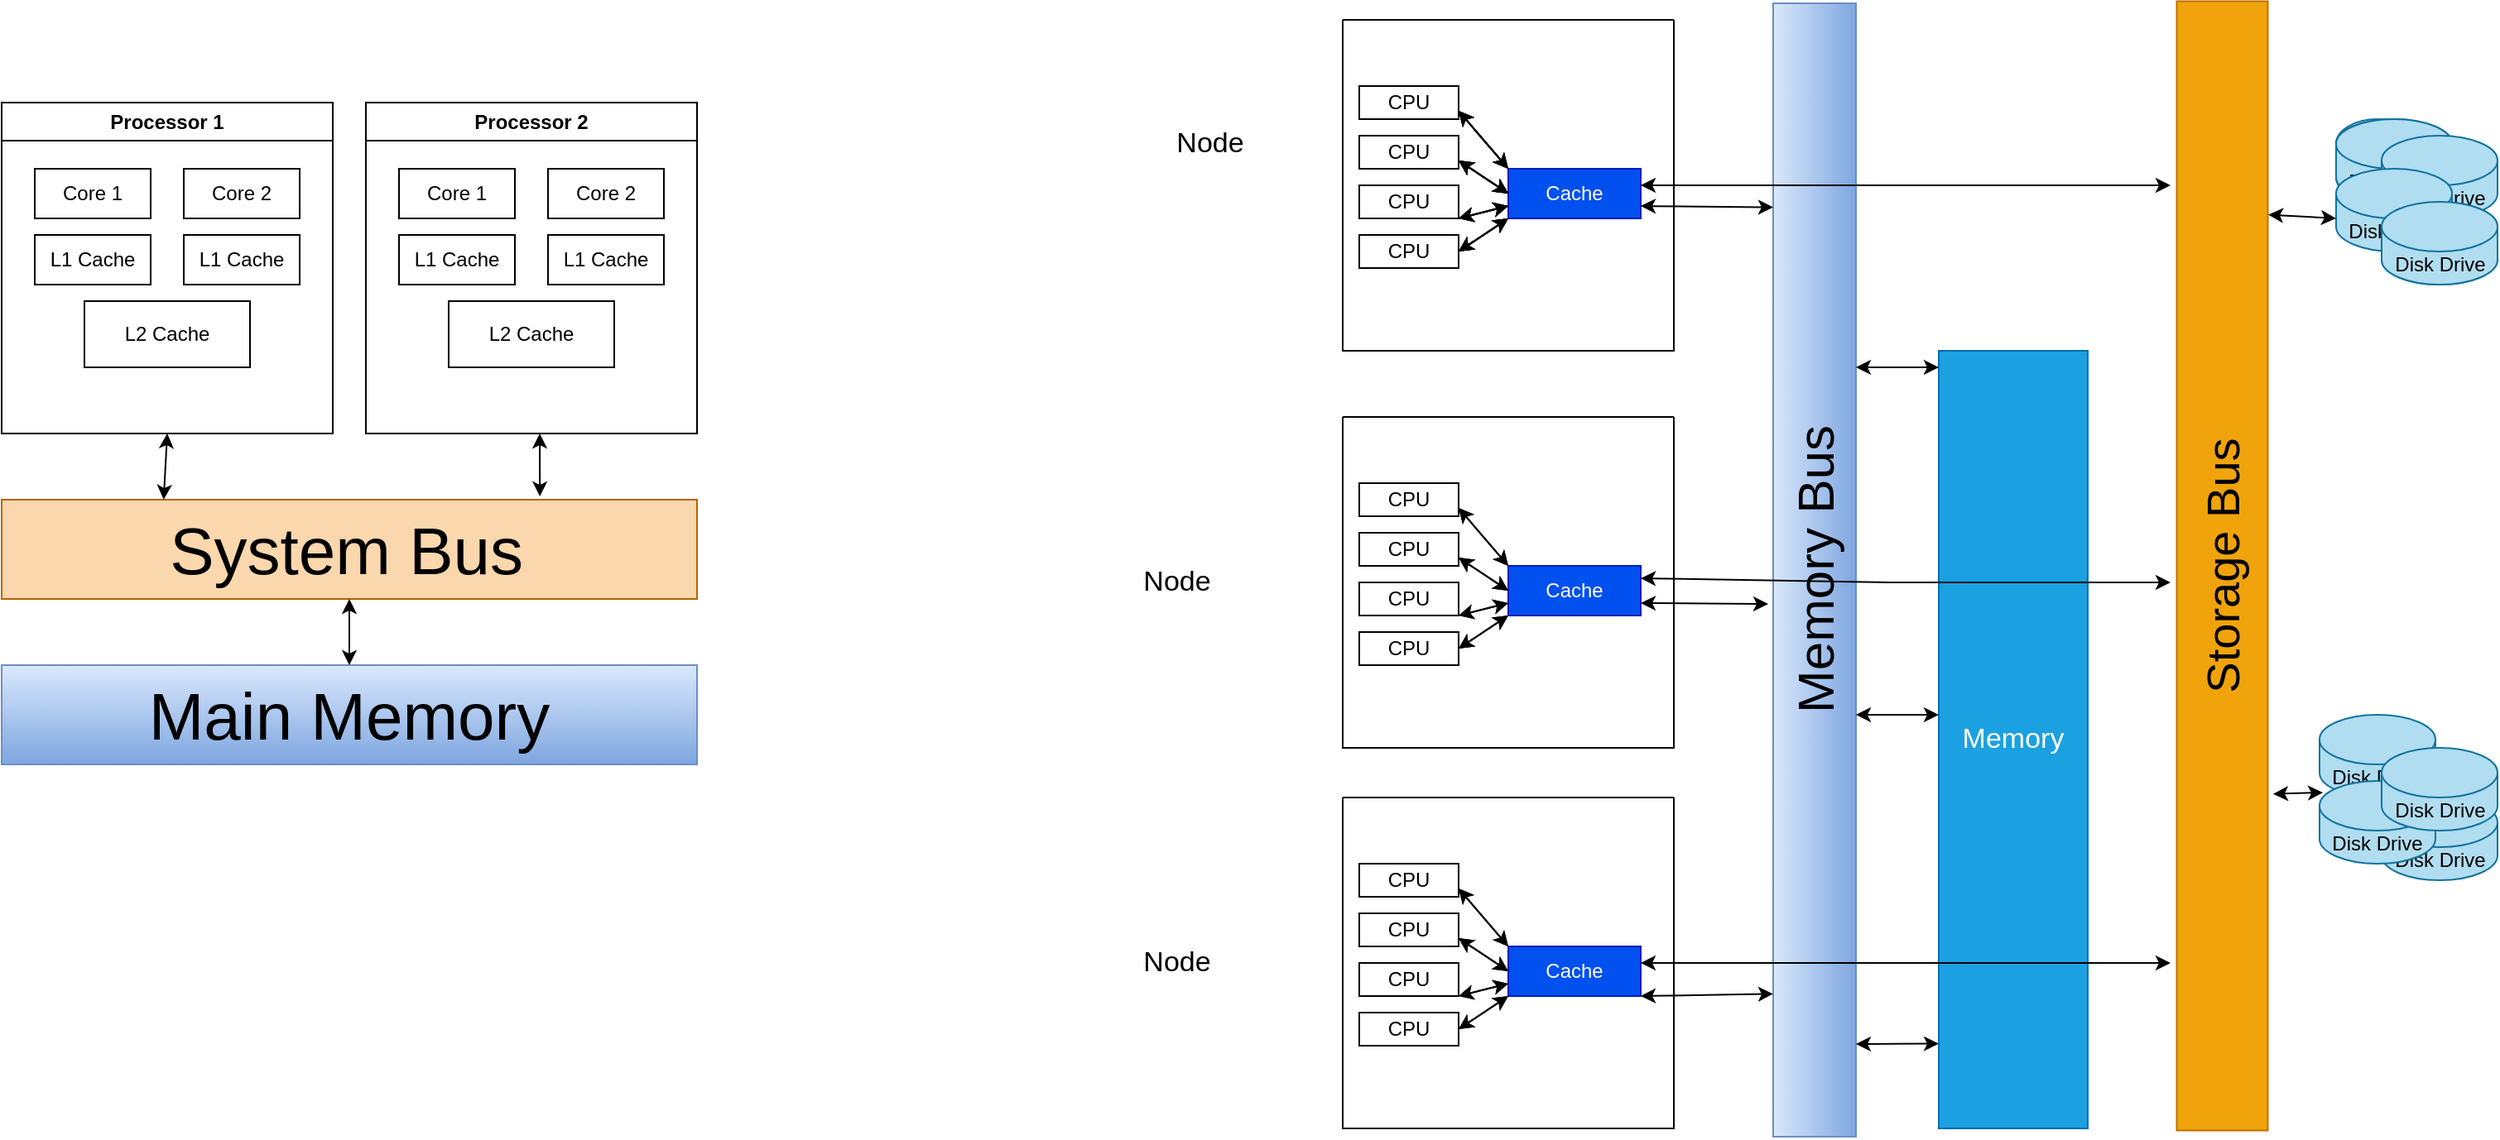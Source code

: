 <mxfile version="26.2.13">
  <diagram name="Page-1" id="OU3pMxXHmryjlKxWPQbT">
    <mxGraphModel dx="1724" dy="511" grid="1" gridSize="10" guides="1" tooltips="1" connect="1" arrows="1" fold="1" page="1" pageScale="1" pageWidth="850" pageHeight="1100" math="0" shadow="0">
      <root>
        <mxCell id="0" />
        <mxCell id="1" parent="0" />
        <mxCell id="AjegO7wUzvivlY7XIuKG-17" value="&lt;font style=&quot;font-size: 31px;&quot;&gt;Memory Bus&lt;/font&gt;" style="rounded=0;whiteSpace=wrap;html=1;rotation=-90;fillColor=#dae8fc;strokeColor=#6c8ebf;gradientColor=#7ea6e0;" vertex="1" parent="1">
          <mxGeometry x="52.5" y="367.5" width="685" height="50" as="geometry" />
        </mxCell>
        <mxCell id="AjegO7wUzvivlY7XIuKG-24" value="&lt;font style=&quot;font-size: 17px;&quot;&gt;Node&lt;/font&gt;" style="rounded=0;whiteSpace=wrap;html=1;strokeColor=#FFFFFF;" vertex="1" parent="1">
          <mxGeometry x="-20" y="105" width="100" height="60" as="geometry" />
        </mxCell>
        <mxCell id="AjegO7wUzvivlY7XIuKG-35" value="&lt;font style=&quot;font-size: 17px;&quot;&gt;Node&lt;/font&gt;" style="rounded=0;whiteSpace=wrap;html=1;strokeColor=#FFFFFF;" vertex="1" parent="1">
          <mxGeometry x="-20" y="105" width="100" height="60" as="geometry" />
        </mxCell>
        <mxCell id="AjegO7wUzvivlY7XIuKG-47" value="" style="swimlane;startSize=0;" vertex="1" parent="1">
          <mxGeometry x="110" y="60" width="200" height="200" as="geometry" />
        </mxCell>
        <mxCell id="AjegO7wUzvivlY7XIuKG-12" value="CPU" style="rounded=0;whiteSpace=wrap;html=1;" vertex="1" parent="AjegO7wUzvivlY7XIuKG-47">
          <mxGeometry x="10" y="40" width="60" height="20" as="geometry" />
        </mxCell>
        <mxCell id="AjegO7wUzvivlY7XIuKG-13" value="CPU" style="rounded=0;whiteSpace=wrap;html=1;" vertex="1" parent="AjegO7wUzvivlY7XIuKG-47">
          <mxGeometry x="10" y="70" width="60" height="20" as="geometry" />
        </mxCell>
        <mxCell id="AjegO7wUzvivlY7XIuKG-14" value="CPU" style="rounded=0;whiteSpace=wrap;html=1;" vertex="1" parent="AjegO7wUzvivlY7XIuKG-47">
          <mxGeometry x="10" y="100" width="60" height="20" as="geometry" />
        </mxCell>
        <mxCell id="AjegO7wUzvivlY7XIuKG-15" value="CPU" style="rounded=0;whiteSpace=wrap;html=1;" vertex="1" parent="AjegO7wUzvivlY7XIuKG-47">
          <mxGeometry x="10" y="130" width="60" height="20" as="geometry" />
        </mxCell>
        <mxCell id="AjegO7wUzvivlY7XIuKG-16" value="Cache" style="rounded=0;whiteSpace=wrap;html=1;fillColor=#0050ef;fontColor=#ffffff;strokeColor=#001DBC;" vertex="1" parent="AjegO7wUzvivlY7XIuKG-47">
          <mxGeometry x="100" y="90" width="80" height="30" as="geometry" />
        </mxCell>
        <mxCell id="AjegO7wUzvivlY7XIuKG-19" value="" style="endArrow=classic;startArrow=classic;html=1;rounded=0;exitX=0;exitY=0;exitDx=0;exitDy=0;entryX=1;entryY=0.75;entryDx=0;entryDy=0;" edge="1" parent="AjegO7wUzvivlY7XIuKG-47" source="AjegO7wUzvivlY7XIuKG-16" target="AjegO7wUzvivlY7XIuKG-12">
          <mxGeometry width="50" height="50" relative="1" as="geometry">
            <mxPoint x="440" y="140" as="sourcePoint" />
            <mxPoint x="530" y="100" as="targetPoint" />
            <Array as="points" />
          </mxGeometry>
        </mxCell>
        <mxCell id="AjegO7wUzvivlY7XIuKG-20" value="" style="endArrow=classic;startArrow=classic;html=1;rounded=0;entryX=1;entryY=0.5;entryDx=0;entryDy=0;exitX=0;exitY=1;exitDx=0;exitDy=0;" edge="1" parent="AjegO7wUzvivlY7XIuKG-47" source="AjegO7wUzvivlY7XIuKG-16" target="AjegO7wUzvivlY7XIuKG-15">
          <mxGeometry width="50" height="50" relative="1" as="geometry">
            <mxPoint x="100" y="80" as="sourcePoint" />
            <mxPoint x="70" y="55" as="targetPoint" />
            <Array as="points" />
          </mxGeometry>
        </mxCell>
        <mxCell id="AjegO7wUzvivlY7XIuKG-21" value="" style="endArrow=classic;startArrow=classic;html=1;rounded=0;exitX=0;exitY=0.5;exitDx=0;exitDy=0;entryX=1;entryY=0.75;entryDx=0;entryDy=0;" edge="1" parent="AjegO7wUzvivlY7XIuKG-47" source="AjegO7wUzvivlY7XIuKG-16" target="AjegO7wUzvivlY7XIuKG-13">
          <mxGeometry width="50" height="50" relative="1" as="geometry">
            <mxPoint x="110" y="90" as="sourcePoint" />
            <mxPoint x="80" y="65" as="targetPoint" />
            <Array as="points" />
          </mxGeometry>
        </mxCell>
        <mxCell id="AjegO7wUzvivlY7XIuKG-22" value="" style="endArrow=classic;startArrow=classic;html=1;rounded=0;exitX=0;exitY=0.75;exitDx=0;exitDy=0;entryX=1;entryY=1;entryDx=0;entryDy=0;" edge="1" parent="AjegO7wUzvivlY7XIuKG-47" source="AjegO7wUzvivlY7XIuKG-16" target="AjegO7wUzvivlY7XIuKG-14">
          <mxGeometry width="50" height="50" relative="1" as="geometry">
            <mxPoint x="120" y="100" as="sourcePoint" />
            <mxPoint x="90" y="75" as="targetPoint" />
            <Array as="points" />
          </mxGeometry>
        </mxCell>
        <mxCell id="AjegO7wUzvivlY7XIuKG-26" value="CPU" style="rounded=0;whiteSpace=wrap;html=1;" vertex="1" parent="AjegO7wUzvivlY7XIuKG-47">
          <mxGeometry x="10" y="40" width="60" height="20" as="geometry" />
        </mxCell>
        <mxCell id="AjegO7wUzvivlY7XIuKG-27" value="CPU" style="rounded=0;whiteSpace=wrap;html=1;" vertex="1" parent="AjegO7wUzvivlY7XIuKG-47">
          <mxGeometry x="10" y="70" width="60" height="20" as="geometry" />
        </mxCell>
        <mxCell id="AjegO7wUzvivlY7XIuKG-28" value="CPU" style="rounded=0;whiteSpace=wrap;html=1;" vertex="1" parent="AjegO7wUzvivlY7XIuKG-47">
          <mxGeometry x="10" y="100" width="60" height="20" as="geometry" />
        </mxCell>
        <mxCell id="AjegO7wUzvivlY7XIuKG-29" value="CPU" style="rounded=0;whiteSpace=wrap;html=1;" vertex="1" parent="AjegO7wUzvivlY7XIuKG-47">
          <mxGeometry x="10" y="130" width="60" height="20" as="geometry" />
        </mxCell>
        <mxCell id="AjegO7wUzvivlY7XIuKG-30" value="Cache" style="rounded=0;whiteSpace=wrap;html=1;fillColor=#0050ef;fontColor=#ffffff;strokeColor=#001DBC;" vertex="1" parent="AjegO7wUzvivlY7XIuKG-47">
          <mxGeometry x="100" y="90" width="80" height="30" as="geometry" />
        </mxCell>
        <mxCell id="AjegO7wUzvivlY7XIuKG-31" value="" style="endArrow=classic;startArrow=classic;html=1;rounded=0;exitX=0;exitY=0;exitDx=0;exitDy=0;entryX=1;entryY=0.75;entryDx=0;entryDy=0;" edge="1" parent="AjegO7wUzvivlY7XIuKG-47" source="AjegO7wUzvivlY7XIuKG-30" target="AjegO7wUzvivlY7XIuKG-26">
          <mxGeometry width="50" height="50" relative="1" as="geometry">
            <mxPoint x="440" y="140" as="sourcePoint" />
            <mxPoint x="530" y="100" as="targetPoint" />
            <Array as="points" />
          </mxGeometry>
        </mxCell>
        <mxCell id="AjegO7wUzvivlY7XIuKG-32" value="" style="endArrow=classic;startArrow=classic;html=1;rounded=0;entryX=1;entryY=0.5;entryDx=0;entryDy=0;exitX=0;exitY=1;exitDx=0;exitDy=0;" edge="1" parent="AjegO7wUzvivlY7XIuKG-47" source="AjegO7wUzvivlY7XIuKG-30" target="AjegO7wUzvivlY7XIuKG-29">
          <mxGeometry width="50" height="50" relative="1" as="geometry">
            <mxPoint x="100" y="80" as="sourcePoint" />
            <mxPoint x="70" y="55" as="targetPoint" />
            <Array as="points" />
          </mxGeometry>
        </mxCell>
        <mxCell id="AjegO7wUzvivlY7XIuKG-33" value="" style="endArrow=classic;startArrow=classic;html=1;rounded=0;exitX=0;exitY=0.5;exitDx=0;exitDy=0;entryX=1;entryY=0.75;entryDx=0;entryDy=0;" edge="1" parent="AjegO7wUzvivlY7XIuKG-47" source="AjegO7wUzvivlY7XIuKG-30" target="AjegO7wUzvivlY7XIuKG-27">
          <mxGeometry width="50" height="50" relative="1" as="geometry">
            <mxPoint x="110" y="90" as="sourcePoint" />
            <mxPoint x="80" y="65" as="targetPoint" />
            <Array as="points" />
          </mxGeometry>
        </mxCell>
        <mxCell id="AjegO7wUzvivlY7XIuKG-34" value="" style="endArrow=classic;startArrow=classic;html=1;rounded=0;exitX=0;exitY=0.75;exitDx=0;exitDy=0;entryX=1;entryY=1;entryDx=0;entryDy=0;" edge="1" parent="AjegO7wUzvivlY7XIuKG-47" source="AjegO7wUzvivlY7XIuKG-30" target="AjegO7wUzvivlY7XIuKG-28">
          <mxGeometry width="50" height="50" relative="1" as="geometry">
            <mxPoint x="120" y="100" as="sourcePoint" />
            <mxPoint x="90" y="75" as="targetPoint" />
            <Array as="points" />
          </mxGeometry>
        </mxCell>
        <mxCell id="AjegO7wUzvivlY7XIuKG-49" value="" style="swimlane;startSize=0;" vertex="1" parent="1">
          <mxGeometry x="110" y="60" width="200" height="200" as="geometry" />
        </mxCell>
        <mxCell id="AjegO7wUzvivlY7XIuKG-50" value="CPU" style="rounded=0;whiteSpace=wrap;html=1;" vertex="1" parent="AjegO7wUzvivlY7XIuKG-49">
          <mxGeometry x="10" y="40" width="60" height="20" as="geometry" />
        </mxCell>
        <mxCell id="AjegO7wUzvivlY7XIuKG-51" value="CPU" style="rounded=0;whiteSpace=wrap;html=1;" vertex="1" parent="AjegO7wUzvivlY7XIuKG-49">
          <mxGeometry x="10" y="70" width="60" height="20" as="geometry" />
        </mxCell>
        <mxCell id="AjegO7wUzvivlY7XIuKG-52" value="CPU" style="rounded=0;whiteSpace=wrap;html=1;" vertex="1" parent="AjegO7wUzvivlY7XIuKG-49">
          <mxGeometry x="10" y="100" width="60" height="20" as="geometry" />
        </mxCell>
        <mxCell id="AjegO7wUzvivlY7XIuKG-53" value="CPU" style="rounded=0;whiteSpace=wrap;html=1;" vertex="1" parent="AjegO7wUzvivlY7XIuKG-49">
          <mxGeometry x="10" y="130" width="60" height="20" as="geometry" />
        </mxCell>
        <mxCell id="AjegO7wUzvivlY7XIuKG-54" value="Cache" style="rounded=0;whiteSpace=wrap;html=1;fillColor=#0050ef;fontColor=#ffffff;strokeColor=#001DBC;" vertex="1" parent="AjegO7wUzvivlY7XIuKG-49">
          <mxGeometry x="100" y="90" width="80" height="30" as="geometry" />
        </mxCell>
        <mxCell id="AjegO7wUzvivlY7XIuKG-55" value="" style="endArrow=classic;startArrow=classic;html=1;rounded=0;exitX=0;exitY=0;exitDx=0;exitDy=0;entryX=1;entryY=0.75;entryDx=0;entryDy=0;" edge="1" parent="AjegO7wUzvivlY7XIuKG-49" source="AjegO7wUzvivlY7XIuKG-54" target="AjegO7wUzvivlY7XIuKG-50">
          <mxGeometry width="50" height="50" relative="1" as="geometry">
            <mxPoint x="440" y="140" as="sourcePoint" />
            <mxPoint x="530" y="100" as="targetPoint" />
            <Array as="points" />
          </mxGeometry>
        </mxCell>
        <mxCell id="AjegO7wUzvivlY7XIuKG-56" value="" style="endArrow=classic;startArrow=classic;html=1;rounded=0;entryX=1;entryY=0.5;entryDx=0;entryDy=0;exitX=0;exitY=1;exitDx=0;exitDy=0;" edge="1" parent="AjegO7wUzvivlY7XIuKG-49" source="AjegO7wUzvivlY7XIuKG-54" target="AjegO7wUzvivlY7XIuKG-53">
          <mxGeometry width="50" height="50" relative="1" as="geometry">
            <mxPoint x="100" y="80" as="sourcePoint" />
            <mxPoint x="70" y="55" as="targetPoint" />
            <Array as="points" />
          </mxGeometry>
        </mxCell>
        <mxCell id="AjegO7wUzvivlY7XIuKG-57" value="" style="endArrow=classic;startArrow=classic;html=1;rounded=0;exitX=0;exitY=0.5;exitDx=0;exitDy=0;entryX=1;entryY=0.75;entryDx=0;entryDy=0;" edge="1" parent="AjegO7wUzvivlY7XIuKG-49" source="AjegO7wUzvivlY7XIuKG-54" target="AjegO7wUzvivlY7XIuKG-51">
          <mxGeometry width="50" height="50" relative="1" as="geometry">
            <mxPoint x="110" y="90" as="sourcePoint" />
            <mxPoint x="80" y="65" as="targetPoint" />
            <Array as="points" />
          </mxGeometry>
        </mxCell>
        <mxCell id="AjegO7wUzvivlY7XIuKG-58" value="" style="endArrow=classic;startArrow=classic;html=1;rounded=0;exitX=0;exitY=0.75;exitDx=0;exitDy=0;entryX=1;entryY=1;entryDx=0;entryDy=0;" edge="1" parent="AjegO7wUzvivlY7XIuKG-49" source="AjegO7wUzvivlY7XIuKG-54" target="AjegO7wUzvivlY7XIuKG-52">
          <mxGeometry width="50" height="50" relative="1" as="geometry">
            <mxPoint x="120" y="100" as="sourcePoint" />
            <mxPoint x="90" y="75" as="targetPoint" />
            <Array as="points" />
          </mxGeometry>
        </mxCell>
        <mxCell id="AjegO7wUzvivlY7XIuKG-59" value="CPU" style="rounded=0;whiteSpace=wrap;html=1;" vertex="1" parent="AjegO7wUzvivlY7XIuKG-49">
          <mxGeometry x="10" y="40" width="60" height="20" as="geometry" />
        </mxCell>
        <mxCell id="AjegO7wUzvivlY7XIuKG-60" value="CPU" style="rounded=0;whiteSpace=wrap;html=1;" vertex="1" parent="AjegO7wUzvivlY7XIuKG-49">
          <mxGeometry x="10" y="70" width="60" height="20" as="geometry" />
        </mxCell>
        <mxCell id="AjegO7wUzvivlY7XIuKG-61" value="CPU" style="rounded=0;whiteSpace=wrap;html=1;" vertex="1" parent="AjegO7wUzvivlY7XIuKG-49">
          <mxGeometry x="10" y="100" width="60" height="20" as="geometry" />
        </mxCell>
        <mxCell id="AjegO7wUzvivlY7XIuKG-62" value="CPU" style="rounded=0;whiteSpace=wrap;html=1;" vertex="1" parent="AjegO7wUzvivlY7XIuKG-49">
          <mxGeometry x="10" y="130" width="60" height="20" as="geometry" />
        </mxCell>
        <mxCell id="AjegO7wUzvivlY7XIuKG-63" value="Cache" style="rounded=0;whiteSpace=wrap;html=1;fillColor=#0050ef;fontColor=#ffffff;strokeColor=#001DBC;" vertex="1" parent="AjegO7wUzvivlY7XIuKG-49">
          <mxGeometry x="100" y="90" width="80" height="30" as="geometry" />
        </mxCell>
        <mxCell id="AjegO7wUzvivlY7XIuKG-64" value="" style="endArrow=classic;startArrow=classic;html=1;rounded=0;exitX=0;exitY=0;exitDx=0;exitDy=0;entryX=1;entryY=0.75;entryDx=0;entryDy=0;" edge="1" parent="AjegO7wUzvivlY7XIuKG-49" source="AjegO7wUzvivlY7XIuKG-63" target="AjegO7wUzvivlY7XIuKG-59">
          <mxGeometry width="50" height="50" relative="1" as="geometry">
            <mxPoint x="440" y="140" as="sourcePoint" />
            <mxPoint x="530" y="100" as="targetPoint" />
            <Array as="points" />
          </mxGeometry>
        </mxCell>
        <mxCell id="AjegO7wUzvivlY7XIuKG-65" value="" style="endArrow=classic;startArrow=classic;html=1;rounded=0;entryX=1;entryY=0.5;entryDx=0;entryDy=0;exitX=0;exitY=1;exitDx=0;exitDy=0;" edge="1" parent="AjegO7wUzvivlY7XIuKG-49" source="AjegO7wUzvivlY7XIuKG-63" target="AjegO7wUzvivlY7XIuKG-62">
          <mxGeometry width="50" height="50" relative="1" as="geometry">
            <mxPoint x="100" y="80" as="sourcePoint" />
            <mxPoint x="70" y="55" as="targetPoint" />
            <Array as="points" />
          </mxGeometry>
        </mxCell>
        <mxCell id="AjegO7wUzvivlY7XIuKG-66" value="" style="endArrow=classic;startArrow=classic;html=1;rounded=0;exitX=0;exitY=0.5;exitDx=0;exitDy=0;entryX=1;entryY=0.75;entryDx=0;entryDy=0;" edge="1" parent="AjegO7wUzvivlY7XIuKG-49" source="AjegO7wUzvivlY7XIuKG-63" target="AjegO7wUzvivlY7XIuKG-60">
          <mxGeometry width="50" height="50" relative="1" as="geometry">
            <mxPoint x="110" y="90" as="sourcePoint" />
            <mxPoint x="80" y="65" as="targetPoint" />
            <Array as="points" />
          </mxGeometry>
        </mxCell>
        <mxCell id="AjegO7wUzvivlY7XIuKG-67" value="" style="endArrow=classic;startArrow=classic;html=1;rounded=0;exitX=0;exitY=0.75;exitDx=0;exitDy=0;entryX=1;entryY=1;entryDx=0;entryDy=0;" edge="1" parent="AjegO7wUzvivlY7XIuKG-49" source="AjegO7wUzvivlY7XIuKG-63" target="AjegO7wUzvivlY7XIuKG-61">
          <mxGeometry width="50" height="50" relative="1" as="geometry">
            <mxPoint x="120" y="100" as="sourcePoint" />
            <mxPoint x="90" y="75" as="targetPoint" />
            <Array as="points" />
          </mxGeometry>
        </mxCell>
        <mxCell id="AjegO7wUzvivlY7XIuKG-68" value="" style="swimlane;startSize=0;" vertex="1" parent="1">
          <mxGeometry x="110" y="300" width="200" height="200" as="geometry" />
        </mxCell>
        <mxCell id="AjegO7wUzvivlY7XIuKG-69" value="CPU" style="rounded=0;whiteSpace=wrap;html=1;" vertex="1" parent="AjegO7wUzvivlY7XIuKG-68">
          <mxGeometry x="10" y="40" width="60" height="20" as="geometry" />
        </mxCell>
        <mxCell id="AjegO7wUzvivlY7XIuKG-70" value="CPU" style="rounded=0;whiteSpace=wrap;html=1;" vertex="1" parent="AjegO7wUzvivlY7XIuKG-68">
          <mxGeometry x="10" y="70" width="60" height="20" as="geometry" />
        </mxCell>
        <mxCell id="AjegO7wUzvivlY7XIuKG-71" value="CPU" style="rounded=0;whiteSpace=wrap;html=1;" vertex="1" parent="AjegO7wUzvivlY7XIuKG-68">
          <mxGeometry x="10" y="100" width="60" height="20" as="geometry" />
        </mxCell>
        <mxCell id="AjegO7wUzvivlY7XIuKG-72" value="CPU" style="rounded=0;whiteSpace=wrap;html=1;" vertex="1" parent="AjegO7wUzvivlY7XIuKG-68">
          <mxGeometry x="10" y="130" width="60" height="20" as="geometry" />
        </mxCell>
        <mxCell id="AjegO7wUzvivlY7XIuKG-73" value="Cache" style="rounded=0;whiteSpace=wrap;html=1;fillColor=#0050ef;fontColor=#ffffff;strokeColor=#001DBC;" vertex="1" parent="AjegO7wUzvivlY7XIuKG-68">
          <mxGeometry x="100" y="90" width="80" height="30" as="geometry" />
        </mxCell>
        <mxCell id="AjegO7wUzvivlY7XIuKG-74" value="" style="endArrow=classic;startArrow=classic;html=1;rounded=0;exitX=0;exitY=0;exitDx=0;exitDy=0;entryX=1;entryY=0.75;entryDx=0;entryDy=0;" edge="1" parent="AjegO7wUzvivlY7XIuKG-68" source="AjegO7wUzvivlY7XIuKG-73" target="AjegO7wUzvivlY7XIuKG-69">
          <mxGeometry width="50" height="50" relative="1" as="geometry">
            <mxPoint x="440" y="140" as="sourcePoint" />
            <mxPoint x="530" y="100" as="targetPoint" />
            <Array as="points" />
          </mxGeometry>
        </mxCell>
        <mxCell id="AjegO7wUzvivlY7XIuKG-75" value="" style="endArrow=classic;startArrow=classic;html=1;rounded=0;entryX=1;entryY=0.5;entryDx=0;entryDy=0;exitX=0;exitY=1;exitDx=0;exitDy=0;" edge="1" parent="AjegO7wUzvivlY7XIuKG-68" source="AjegO7wUzvivlY7XIuKG-73" target="AjegO7wUzvivlY7XIuKG-72">
          <mxGeometry width="50" height="50" relative="1" as="geometry">
            <mxPoint x="100" y="80" as="sourcePoint" />
            <mxPoint x="70" y="55" as="targetPoint" />
            <Array as="points" />
          </mxGeometry>
        </mxCell>
        <mxCell id="AjegO7wUzvivlY7XIuKG-76" value="" style="endArrow=classic;startArrow=classic;html=1;rounded=0;exitX=0;exitY=0.5;exitDx=0;exitDy=0;entryX=1;entryY=0.75;entryDx=0;entryDy=0;" edge="1" parent="AjegO7wUzvivlY7XIuKG-68" source="AjegO7wUzvivlY7XIuKG-73" target="AjegO7wUzvivlY7XIuKG-70">
          <mxGeometry width="50" height="50" relative="1" as="geometry">
            <mxPoint x="110" y="90" as="sourcePoint" />
            <mxPoint x="80" y="65" as="targetPoint" />
            <Array as="points" />
          </mxGeometry>
        </mxCell>
        <mxCell id="AjegO7wUzvivlY7XIuKG-77" value="" style="endArrow=classic;startArrow=classic;html=1;rounded=0;exitX=0;exitY=0.75;exitDx=0;exitDy=0;entryX=1;entryY=1;entryDx=0;entryDy=0;" edge="1" parent="AjegO7wUzvivlY7XIuKG-68" source="AjegO7wUzvivlY7XIuKG-73" target="AjegO7wUzvivlY7XIuKG-71">
          <mxGeometry width="50" height="50" relative="1" as="geometry">
            <mxPoint x="120" y="100" as="sourcePoint" />
            <mxPoint x="90" y="75" as="targetPoint" />
            <Array as="points" />
          </mxGeometry>
        </mxCell>
        <mxCell id="AjegO7wUzvivlY7XIuKG-78" value="CPU" style="rounded=0;whiteSpace=wrap;html=1;" vertex="1" parent="AjegO7wUzvivlY7XIuKG-68">
          <mxGeometry x="10" y="40" width="60" height="20" as="geometry" />
        </mxCell>
        <mxCell id="AjegO7wUzvivlY7XIuKG-79" value="CPU" style="rounded=0;whiteSpace=wrap;html=1;" vertex="1" parent="AjegO7wUzvivlY7XIuKG-68">
          <mxGeometry x="10" y="70" width="60" height="20" as="geometry" />
        </mxCell>
        <mxCell id="AjegO7wUzvivlY7XIuKG-80" value="CPU" style="rounded=0;whiteSpace=wrap;html=1;" vertex="1" parent="AjegO7wUzvivlY7XIuKG-68">
          <mxGeometry x="10" y="100" width="60" height="20" as="geometry" />
        </mxCell>
        <mxCell id="AjegO7wUzvivlY7XIuKG-81" value="CPU" style="rounded=0;whiteSpace=wrap;html=1;" vertex="1" parent="AjegO7wUzvivlY7XIuKG-68">
          <mxGeometry x="10" y="130" width="60" height="20" as="geometry" />
        </mxCell>
        <mxCell id="AjegO7wUzvivlY7XIuKG-82" value="Cache" style="rounded=0;whiteSpace=wrap;html=1;fillColor=#0050ef;fontColor=#ffffff;strokeColor=#001DBC;" vertex="1" parent="AjegO7wUzvivlY7XIuKG-68">
          <mxGeometry x="100" y="90" width="80" height="30" as="geometry" />
        </mxCell>
        <mxCell id="AjegO7wUzvivlY7XIuKG-83" value="" style="endArrow=classic;startArrow=classic;html=1;rounded=0;exitX=0;exitY=0;exitDx=0;exitDy=0;entryX=1;entryY=0.75;entryDx=0;entryDy=0;" edge="1" parent="AjegO7wUzvivlY7XIuKG-68" source="AjegO7wUzvivlY7XIuKG-82" target="AjegO7wUzvivlY7XIuKG-78">
          <mxGeometry width="50" height="50" relative="1" as="geometry">
            <mxPoint x="440" y="140" as="sourcePoint" />
            <mxPoint x="530" y="100" as="targetPoint" />
            <Array as="points" />
          </mxGeometry>
        </mxCell>
        <mxCell id="AjegO7wUzvivlY7XIuKG-84" value="" style="endArrow=classic;startArrow=classic;html=1;rounded=0;entryX=1;entryY=0.5;entryDx=0;entryDy=0;exitX=0;exitY=1;exitDx=0;exitDy=0;" edge="1" parent="AjegO7wUzvivlY7XIuKG-68" source="AjegO7wUzvivlY7XIuKG-82" target="AjegO7wUzvivlY7XIuKG-81">
          <mxGeometry width="50" height="50" relative="1" as="geometry">
            <mxPoint x="100" y="80" as="sourcePoint" />
            <mxPoint x="70" y="55" as="targetPoint" />
            <Array as="points" />
          </mxGeometry>
        </mxCell>
        <mxCell id="AjegO7wUzvivlY7XIuKG-85" value="" style="endArrow=classic;startArrow=classic;html=1;rounded=0;exitX=0;exitY=0.5;exitDx=0;exitDy=0;entryX=1;entryY=0.75;entryDx=0;entryDy=0;" edge="1" parent="AjegO7wUzvivlY7XIuKG-68" source="AjegO7wUzvivlY7XIuKG-82" target="AjegO7wUzvivlY7XIuKG-79">
          <mxGeometry width="50" height="50" relative="1" as="geometry">
            <mxPoint x="110" y="90" as="sourcePoint" />
            <mxPoint x="80" y="65" as="targetPoint" />
            <Array as="points" />
          </mxGeometry>
        </mxCell>
        <mxCell id="AjegO7wUzvivlY7XIuKG-86" value="" style="endArrow=classic;startArrow=classic;html=1;rounded=0;exitX=0;exitY=0.75;exitDx=0;exitDy=0;entryX=1;entryY=1;entryDx=0;entryDy=0;" edge="1" parent="AjegO7wUzvivlY7XIuKG-68" source="AjegO7wUzvivlY7XIuKG-82" target="AjegO7wUzvivlY7XIuKG-80">
          <mxGeometry width="50" height="50" relative="1" as="geometry">
            <mxPoint x="120" y="100" as="sourcePoint" />
            <mxPoint x="90" y="75" as="targetPoint" />
            <Array as="points" />
          </mxGeometry>
        </mxCell>
        <mxCell id="AjegO7wUzvivlY7XIuKG-87" value="" style="swimlane;startSize=0;" vertex="1" parent="1">
          <mxGeometry x="110" y="530" width="200" height="200" as="geometry" />
        </mxCell>
        <mxCell id="AjegO7wUzvivlY7XIuKG-88" value="CPU" style="rounded=0;whiteSpace=wrap;html=1;" vertex="1" parent="AjegO7wUzvivlY7XIuKG-87">
          <mxGeometry x="10" y="40" width="60" height="20" as="geometry" />
        </mxCell>
        <mxCell id="AjegO7wUzvivlY7XIuKG-89" value="CPU" style="rounded=0;whiteSpace=wrap;html=1;" vertex="1" parent="AjegO7wUzvivlY7XIuKG-87">
          <mxGeometry x="10" y="70" width="60" height="20" as="geometry" />
        </mxCell>
        <mxCell id="AjegO7wUzvivlY7XIuKG-90" value="CPU" style="rounded=0;whiteSpace=wrap;html=1;" vertex="1" parent="AjegO7wUzvivlY7XIuKG-87">
          <mxGeometry x="10" y="100" width="60" height="20" as="geometry" />
        </mxCell>
        <mxCell id="AjegO7wUzvivlY7XIuKG-91" value="CPU" style="rounded=0;whiteSpace=wrap;html=1;" vertex="1" parent="AjegO7wUzvivlY7XIuKG-87">
          <mxGeometry x="10" y="130" width="60" height="20" as="geometry" />
        </mxCell>
        <mxCell id="AjegO7wUzvivlY7XIuKG-92" value="Cache" style="rounded=0;whiteSpace=wrap;html=1;fillColor=#0050ef;fontColor=#ffffff;strokeColor=#001DBC;" vertex="1" parent="AjegO7wUzvivlY7XIuKG-87">
          <mxGeometry x="100" y="90" width="80" height="30" as="geometry" />
        </mxCell>
        <mxCell id="AjegO7wUzvivlY7XIuKG-93" value="" style="endArrow=classic;startArrow=classic;html=1;rounded=0;exitX=0;exitY=0;exitDx=0;exitDy=0;entryX=1;entryY=0.75;entryDx=0;entryDy=0;" edge="1" parent="AjegO7wUzvivlY7XIuKG-87" source="AjegO7wUzvivlY7XIuKG-92" target="AjegO7wUzvivlY7XIuKG-88">
          <mxGeometry width="50" height="50" relative="1" as="geometry">
            <mxPoint x="440" y="140" as="sourcePoint" />
            <mxPoint x="530" y="100" as="targetPoint" />
            <Array as="points" />
          </mxGeometry>
        </mxCell>
        <mxCell id="AjegO7wUzvivlY7XIuKG-94" value="" style="endArrow=classic;startArrow=classic;html=1;rounded=0;entryX=1;entryY=0.5;entryDx=0;entryDy=0;exitX=0;exitY=1;exitDx=0;exitDy=0;" edge="1" parent="AjegO7wUzvivlY7XIuKG-87" source="AjegO7wUzvivlY7XIuKG-92" target="AjegO7wUzvivlY7XIuKG-91">
          <mxGeometry width="50" height="50" relative="1" as="geometry">
            <mxPoint x="100" y="80" as="sourcePoint" />
            <mxPoint x="70" y="55" as="targetPoint" />
            <Array as="points" />
          </mxGeometry>
        </mxCell>
        <mxCell id="AjegO7wUzvivlY7XIuKG-95" value="" style="endArrow=classic;startArrow=classic;html=1;rounded=0;exitX=0;exitY=0.5;exitDx=0;exitDy=0;entryX=1;entryY=0.75;entryDx=0;entryDy=0;" edge="1" parent="AjegO7wUzvivlY7XIuKG-87" source="AjegO7wUzvivlY7XIuKG-92" target="AjegO7wUzvivlY7XIuKG-89">
          <mxGeometry width="50" height="50" relative="1" as="geometry">
            <mxPoint x="110" y="90" as="sourcePoint" />
            <mxPoint x="80" y="65" as="targetPoint" />
            <Array as="points" />
          </mxGeometry>
        </mxCell>
        <mxCell id="AjegO7wUzvivlY7XIuKG-96" value="" style="endArrow=classic;startArrow=classic;html=1;rounded=0;exitX=0;exitY=0.75;exitDx=0;exitDy=0;entryX=1;entryY=1;entryDx=0;entryDy=0;" edge="1" parent="AjegO7wUzvivlY7XIuKG-87" source="AjegO7wUzvivlY7XIuKG-92" target="AjegO7wUzvivlY7XIuKG-90">
          <mxGeometry width="50" height="50" relative="1" as="geometry">
            <mxPoint x="120" y="100" as="sourcePoint" />
            <mxPoint x="90" y="75" as="targetPoint" />
            <Array as="points" />
          </mxGeometry>
        </mxCell>
        <mxCell id="AjegO7wUzvivlY7XIuKG-97" value="CPU" style="rounded=0;whiteSpace=wrap;html=1;" vertex="1" parent="AjegO7wUzvivlY7XIuKG-87">
          <mxGeometry x="10" y="40" width="60" height="20" as="geometry" />
        </mxCell>
        <mxCell id="AjegO7wUzvivlY7XIuKG-98" value="CPU" style="rounded=0;whiteSpace=wrap;html=1;" vertex="1" parent="AjegO7wUzvivlY7XIuKG-87">
          <mxGeometry x="10" y="70" width="60" height="20" as="geometry" />
        </mxCell>
        <mxCell id="AjegO7wUzvivlY7XIuKG-99" value="CPU" style="rounded=0;whiteSpace=wrap;html=1;" vertex="1" parent="AjegO7wUzvivlY7XIuKG-87">
          <mxGeometry x="10" y="100" width="60" height="20" as="geometry" />
        </mxCell>
        <mxCell id="AjegO7wUzvivlY7XIuKG-100" value="CPU" style="rounded=0;whiteSpace=wrap;html=1;" vertex="1" parent="AjegO7wUzvivlY7XIuKG-87">
          <mxGeometry x="10" y="130" width="60" height="20" as="geometry" />
        </mxCell>
        <mxCell id="AjegO7wUzvivlY7XIuKG-101" value="Cache" style="rounded=0;whiteSpace=wrap;html=1;fillColor=#0050ef;fontColor=#ffffff;strokeColor=#001DBC;" vertex="1" parent="AjegO7wUzvivlY7XIuKG-87">
          <mxGeometry x="100" y="90" width="80" height="30" as="geometry" />
        </mxCell>
        <mxCell id="AjegO7wUzvivlY7XIuKG-102" value="" style="endArrow=classic;startArrow=classic;html=1;rounded=0;exitX=0;exitY=0;exitDx=0;exitDy=0;entryX=1;entryY=0.75;entryDx=0;entryDy=0;" edge="1" parent="AjegO7wUzvivlY7XIuKG-87" source="AjegO7wUzvivlY7XIuKG-101" target="AjegO7wUzvivlY7XIuKG-97">
          <mxGeometry width="50" height="50" relative="1" as="geometry">
            <mxPoint x="440" y="140" as="sourcePoint" />
            <mxPoint x="530" y="100" as="targetPoint" />
            <Array as="points" />
          </mxGeometry>
        </mxCell>
        <mxCell id="AjegO7wUzvivlY7XIuKG-103" value="" style="endArrow=classic;startArrow=classic;html=1;rounded=0;entryX=1;entryY=0.5;entryDx=0;entryDy=0;exitX=0;exitY=1;exitDx=0;exitDy=0;" edge="1" parent="AjegO7wUzvivlY7XIuKG-87" source="AjegO7wUzvivlY7XIuKG-101" target="AjegO7wUzvivlY7XIuKG-100">
          <mxGeometry width="50" height="50" relative="1" as="geometry">
            <mxPoint x="100" y="80" as="sourcePoint" />
            <mxPoint x="70" y="55" as="targetPoint" />
            <Array as="points" />
          </mxGeometry>
        </mxCell>
        <mxCell id="AjegO7wUzvivlY7XIuKG-104" value="" style="endArrow=classic;startArrow=classic;html=1;rounded=0;exitX=0;exitY=0.5;exitDx=0;exitDy=0;entryX=1;entryY=0.75;entryDx=0;entryDy=0;" edge="1" parent="AjegO7wUzvivlY7XIuKG-87" source="AjegO7wUzvivlY7XIuKG-101" target="AjegO7wUzvivlY7XIuKG-98">
          <mxGeometry width="50" height="50" relative="1" as="geometry">
            <mxPoint x="110" y="90" as="sourcePoint" />
            <mxPoint x="80" y="65" as="targetPoint" />
            <Array as="points" />
          </mxGeometry>
        </mxCell>
        <mxCell id="AjegO7wUzvivlY7XIuKG-105" value="" style="endArrow=classic;startArrow=classic;html=1;rounded=0;exitX=0;exitY=0.75;exitDx=0;exitDy=0;entryX=1;entryY=1;entryDx=0;entryDy=0;" edge="1" parent="AjegO7wUzvivlY7XIuKG-87" source="AjegO7wUzvivlY7XIuKG-101" target="AjegO7wUzvivlY7XIuKG-99">
          <mxGeometry width="50" height="50" relative="1" as="geometry">
            <mxPoint x="120" y="100" as="sourcePoint" />
            <mxPoint x="90" y="75" as="targetPoint" />
            <Array as="points" />
          </mxGeometry>
        </mxCell>
        <mxCell id="AjegO7wUzvivlY7XIuKG-106" value="&lt;font style=&quot;font-size: 17px;&quot;&gt;Node&lt;/font&gt;" style="rounded=0;whiteSpace=wrap;html=1;strokeColor=#FFFFFF;" vertex="1" parent="1">
          <mxGeometry x="-20" y="105" width="100" height="60" as="geometry" />
        </mxCell>
        <mxCell id="AjegO7wUzvivlY7XIuKG-107" value="&lt;font style=&quot;font-size: 17px;&quot;&gt;Node&lt;/font&gt;" style="rounded=0;whiteSpace=wrap;html=1;strokeColor=#FFFFFF;" vertex="1" parent="1">
          <mxGeometry x="-20" y="105" width="100" height="60" as="geometry" />
        </mxCell>
        <mxCell id="AjegO7wUzvivlY7XIuKG-108" value="&lt;font style=&quot;font-size: 17px;&quot;&gt;Node&lt;/font&gt;" style="rounded=0;whiteSpace=wrap;html=1;strokeColor=#FFFFFF;" vertex="1" parent="1">
          <mxGeometry x="-40" y="370" width="100" height="60" as="geometry" />
        </mxCell>
        <mxCell id="AjegO7wUzvivlY7XIuKG-109" value="&lt;font style=&quot;font-size: 17px;&quot;&gt;Node&lt;/font&gt;" style="rounded=0;whiteSpace=wrap;html=1;strokeColor=#FFFFFF;" vertex="1" parent="1">
          <mxGeometry x="-40" y="370" width="100" height="60" as="geometry" />
        </mxCell>
        <mxCell id="AjegO7wUzvivlY7XIuKG-110" value="&lt;font style=&quot;font-size: 17px;&quot;&gt;Node&lt;/font&gt;" style="rounded=0;whiteSpace=wrap;html=1;strokeColor=#FFFFFF;" vertex="1" parent="1">
          <mxGeometry x="-40" y="600" width="100" height="60" as="geometry" />
        </mxCell>
        <mxCell id="AjegO7wUzvivlY7XIuKG-111" value="&lt;font style=&quot;font-size: 17px;&quot;&gt;Node&lt;/font&gt;" style="rounded=0;whiteSpace=wrap;html=1;strokeColor=#FFFFFF;" vertex="1" parent="1">
          <mxGeometry x="-40" y="600" width="100" height="60" as="geometry" />
        </mxCell>
        <mxCell id="AjegO7wUzvivlY7XIuKG-112" value="&lt;font style=&quot;font-size: 17px;&quot;&gt;Memory&lt;/font&gt;" style="rounded=0;whiteSpace=wrap;html=1;fillColor=#1ba1e2;fontColor=#ffffff;strokeColor=#006EAF;" vertex="1" parent="1">
          <mxGeometry x="470" y="260" width="90" height="470" as="geometry" />
        </mxCell>
        <mxCell id="AjegO7wUzvivlY7XIuKG-113" value="&lt;font style=&quot;font-size: 28px;&quot;&gt;Storage Bus&lt;/font&gt;" style="rounded=0;whiteSpace=wrap;html=1;rotation=-90;fillColor=#f0a30a;fontColor=#000000;strokeColor=#BD7000;" vertex="1" parent="1">
          <mxGeometry x="300" y="362.5" width="682.5" height="55" as="geometry" />
        </mxCell>
        <mxCell id="AjegO7wUzvivlY7XIuKG-114" value="" style="endArrow=classic;startArrow=classic;html=1;rounded=0;exitX=1;exitY=0.75;exitDx=0;exitDy=0;entryX=0.82;entryY=0;entryDx=0;entryDy=0;entryPerimeter=0;" edge="1" parent="1" source="AjegO7wUzvivlY7XIuKG-63" target="AjegO7wUzvivlY7XIuKG-17">
          <mxGeometry width="50" height="50" relative="1" as="geometry">
            <mxPoint x="320" y="185" as="sourcePoint" />
            <mxPoint x="370" y="135" as="targetPoint" />
            <Array as="points">
              <mxPoint x="340" y="173" />
            </Array>
          </mxGeometry>
        </mxCell>
        <mxCell id="AjegO7wUzvivlY7XIuKG-115" value="" style="endArrow=classic;startArrow=classic;html=1;rounded=0;" edge="1" parent="1">
          <mxGeometry width="50" height="50" relative="1" as="geometry">
            <mxPoint x="290" y="160" as="sourcePoint" />
            <mxPoint x="610" y="160" as="targetPoint" />
          </mxGeometry>
        </mxCell>
        <mxCell id="AjegO7wUzvivlY7XIuKG-119" value="" style="endArrow=classic;startArrow=classic;html=1;rounded=0;exitX=1;exitY=0.25;exitDx=0;exitDy=0;" edge="1" parent="1" source="AjegO7wUzvivlY7XIuKG-82">
          <mxGeometry width="50" height="50" relative="1" as="geometry">
            <mxPoint x="480" y="360" as="sourcePoint" />
            <mxPoint x="610" y="400" as="targetPoint" />
            <Array as="points">
              <mxPoint x="440" y="400" />
            </Array>
          </mxGeometry>
        </mxCell>
        <mxCell id="AjegO7wUzvivlY7XIuKG-120" value="" style="endArrow=classic;startArrow=classic;html=1;rounded=0;exitX=1;exitY=0.75;exitDx=0;exitDy=0;entryX=0.47;entryY=-0.06;entryDx=0;entryDy=0;entryPerimeter=0;" edge="1" parent="1" source="AjegO7wUzvivlY7XIuKG-82" target="AjegO7wUzvivlY7XIuKG-17">
          <mxGeometry width="50" height="50" relative="1" as="geometry">
            <mxPoint x="480" y="360" as="sourcePoint" />
            <mxPoint x="530" y="310" as="targetPoint" />
          </mxGeometry>
        </mxCell>
        <mxCell id="AjegO7wUzvivlY7XIuKG-121" value="" style="endArrow=classic;startArrow=classic;html=1;rounded=0;" edge="1" parent="1">
          <mxGeometry width="50" height="50" relative="1" as="geometry">
            <mxPoint x="290" y="630" as="sourcePoint" />
            <mxPoint x="610" y="630" as="targetPoint" />
          </mxGeometry>
        </mxCell>
        <mxCell id="AjegO7wUzvivlY7XIuKG-122" value="" style="endArrow=classic;startArrow=classic;html=1;rounded=0;entryX=0.126;entryY=0;entryDx=0;entryDy=0;entryPerimeter=0;" edge="1" parent="1" target="AjegO7wUzvivlY7XIuKG-17">
          <mxGeometry width="50" height="50" relative="1" as="geometry">
            <mxPoint x="290" y="650" as="sourcePoint" />
            <mxPoint x="340" y="600" as="targetPoint" />
          </mxGeometry>
        </mxCell>
        <mxCell id="AjegO7wUzvivlY7XIuKG-123" value="" style="shape=cylinder3;whiteSpace=wrap;html=1;boundedLbl=1;backgroundOutline=1;size=15;fillColor=#b1ddf0;strokeColor=#10739e;" vertex="1" parent="1">
          <mxGeometry x="710" y="120" width="50" height="50" as="geometry" />
        </mxCell>
        <mxCell id="AjegO7wUzvivlY7XIuKG-124" value="&lt;font style=&quot;color: rgb(0, 0, 0);&quot;&gt;Disk Drive&lt;/font&gt;" style="shape=cylinder3;whiteSpace=wrap;html=1;boundedLbl=1;backgroundOutline=1;size=15;fillColor=#b1ddf0;strokeColor=#10739e;" vertex="1" parent="1">
          <mxGeometry x="710" y="120" width="70" height="50" as="geometry" />
        </mxCell>
        <mxCell id="AjegO7wUzvivlY7XIuKG-128" value="&lt;font style=&quot;color: rgb(0, 0, 0);&quot;&gt;Disk Drive&lt;/font&gt;" style="shape=cylinder3;whiteSpace=wrap;html=1;boundedLbl=1;backgroundOutline=1;size=15;fillColor=#b1ddf0;strokeColor=#10739e;" vertex="1" parent="1">
          <mxGeometry x="710" y="120" width="70" height="50" as="geometry" />
        </mxCell>
        <mxCell id="AjegO7wUzvivlY7XIuKG-129" value="&lt;font style=&quot;color: rgb(0, 0, 0);&quot;&gt;Disk Drive&lt;/font&gt;" style="shape=cylinder3;whiteSpace=wrap;html=1;boundedLbl=1;backgroundOutline=1;size=15;fillColor=#b1ddf0;strokeColor=#10739e;" vertex="1" parent="1">
          <mxGeometry x="737.5" y="130" width="70" height="50" as="geometry" />
        </mxCell>
        <mxCell id="AjegO7wUzvivlY7XIuKG-130" value="&lt;font style=&quot;color: rgb(0, 0, 0);&quot;&gt;Disk Drive&lt;/font&gt;" style="shape=cylinder3;whiteSpace=wrap;html=1;boundedLbl=1;backgroundOutline=1;size=15;fillColor=#b1ddf0;strokeColor=#10739e;" vertex="1" parent="1">
          <mxGeometry x="737.5" y="170" width="70" height="50" as="geometry" />
        </mxCell>
        <mxCell id="AjegO7wUzvivlY7XIuKG-131" value="&lt;font style=&quot;color: rgb(0, 0, 0);&quot;&gt;Disk Drive&lt;/font&gt;" style="shape=cylinder3;whiteSpace=wrap;html=1;boundedLbl=1;backgroundOutline=1;size=15;fillColor=#b1ddf0;strokeColor=#10739e;" vertex="1" parent="1">
          <mxGeometry x="710" y="150" width="70" height="50" as="geometry" />
        </mxCell>
        <mxCell id="AjegO7wUzvivlY7XIuKG-132" value="" style="endArrow=classic;startArrow=classic;html=1;rounded=0;entryX=0;entryY=0.891;entryDx=0;entryDy=0;entryPerimeter=0;" edge="1" parent="1" target="AjegO7wUzvivlY7XIuKG-112">
          <mxGeometry width="50" height="50" relative="1" as="geometry">
            <mxPoint x="420" y="679" as="sourcePoint" />
            <mxPoint x="460" y="679" as="targetPoint" />
          </mxGeometry>
        </mxCell>
        <mxCell id="AjegO7wUzvivlY7XIuKG-133" value="" style="endArrow=classic;startArrow=classic;html=1;rounded=0;entryX=0;entryY=0.891;entryDx=0;entryDy=0;entryPerimeter=0;" edge="1" parent="1">
          <mxGeometry width="50" height="50" relative="1" as="geometry">
            <mxPoint x="420" y="480" as="sourcePoint" />
            <mxPoint x="470" y="480" as="targetPoint" />
          </mxGeometry>
        </mxCell>
        <mxCell id="AjegO7wUzvivlY7XIuKG-134" value="" style="endArrow=classic;startArrow=classic;html=1;rounded=0;entryX=0;entryY=0.891;entryDx=0;entryDy=0;entryPerimeter=0;" edge="1" parent="1">
          <mxGeometry width="50" height="50" relative="1" as="geometry">
            <mxPoint x="420" y="270" as="sourcePoint" />
            <mxPoint x="470" y="270" as="targetPoint" />
          </mxGeometry>
        </mxCell>
        <mxCell id="AjegO7wUzvivlY7XIuKG-141" value="&lt;font style=&quot;color: rgb(0, 0, 0);&quot;&gt;Disk Drive&lt;/font&gt;" style="shape=cylinder3;whiteSpace=wrap;html=1;boundedLbl=1;backgroundOutline=1;size=15;fillColor=#b1ddf0;strokeColor=#10739e;" vertex="1" parent="1">
          <mxGeometry x="737.5" y="170" width="70" height="50" as="geometry" />
        </mxCell>
        <mxCell id="AjegO7wUzvivlY7XIuKG-142" value="&lt;font style=&quot;color: rgb(0, 0, 0);&quot;&gt;Disk Drive&lt;/font&gt;" style="shape=cylinder3;whiteSpace=wrap;html=1;boundedLbl=1;backgroundOutline=1;size=15;fillColor=#b1ddf0;strokeColor=#10739e;" vertex="1" parent="1">
          <mxGeometry x="700" y="480" width="70" height="50" as="geometry" />
        </mxCell>
        <mxCell id="AjegO7wUzvivlY7XIuKG-143" value="&lt;font style=&quot;color: rgb(0, 0, 0);&quot;&gt;Disk Drive&lt;/font&gt;" style="shape=cylinder3;whiteSpace=wrap;html=1;boundedLbl=1;backgroundOutline=1;size=15;fillColor=#b1ddf0;strokeColor=#10739e;" vertex="1" parent="1">
          <mxGeometry x="737.5" y="530" width="70" height="50" as="geometry" />
        </mxCell>
        <mxCell id="AjegO7wUzvivlY7XIuKG-144" value="&lt;font style=&quot;color: rgb(0, 0, 0);&quot;&gt;Disk Drive&lt;/font&gt;" style="shape=cylinder3;whiteSpace=wrap;html=1;boundedLbl=1;backgroundOutline=1;size=15;fillColor=#b1ddf0;strokeColor=#10739e;" vertex="1" parent="1">
          <mxGeometry x="700" y="520" width="70" height="50" as="geometry" />
        </mxCell>
        <mxCell id="AjegO7wUzvivlY7XIuKG-145" value="&lt;font style=&quot;color: rgb(0, 0, 0);&quot;&gt;Disk Drive&lt;/font&gt;" style="shape=cylinder3;whiteSpace=wrap;html=1;boundedLbl=1;backgroundOutline=1;size=15;fillColor=#b1ddf0;strokeColor=#10739e;" vertex="1" parent="1">
          <mxGeometry x="737.5" y="500" width="70" height="50" as="geometry" />
        </mxCell>
        <mxCell id="AjegO7wUzvivlY7XIuKG-146" value="" style="endArrow=classic;startArrow=classic;html=1;rounded=0;entryX=0;entryY=0;entryDx=0;entryDy=30;entryPerimeter=0;exitX=0.811;exitY=1.005;exitDx=0;exitDy=0;exitPerimeter=0;" edge="1" parent="1" source="AjegO7wUzvivlY7XIuKG-113" target="AjegO7wUzvivlY7XIuKG-131">
          <mxGeometry width="50" height="50" relative="1" as="geometry">
            <mxPoint x="480" y="120" as="sourcePoint" />
            <mxPoint x="530" y="70" as="targetPoint" />
          </mxGeometry>
        </mxCell>
        <mxCell id="AjegO7wUzvivlY7XIuKG-147" value="" style="endArrow=classic;startArrow=classic;html=1;rounded=0;entryX=0.029;entryY=0.14;entryDx=0;entryDy=0;entryPerimeter=0;exitX=0.298;exitY=1.059;exitDx=0;exitDy=0;exitPerimeter=0;" edge="1" parent="1" source="AjegO7wUzvivlY7XIuKG-113" target="AjegO7wUzvivlY7XIuKG-144">
          <mxGeometry width="50" height="50" relative="1" as="geometry">
            <mxPoint x="480" y="320" as="sourcePoint" />
            <mxPoint x="530" y="270" as="targetPoint" />
          </mxGeometry>
        </mxCell>
        <mxCell id="AjegO7wUzvivlY7XIuKG-148" value="Processor 1" style="swimlane;whiteSpace=wrap;html=1;" vertex="1" parent="1">
          <mxGeometry x="-700" y="110" width="200" height="200" as="geometry" />
        </mxCell>
        <mxCell id="AjegO7wUzvivlY7XIuKG-149" value="Core 1" style="rounded=0;whiteSpace=wrap;html=1;" vertex="1" parent="AjegO7wUzvivlY7XIuKG-148">
          <mxGeometry x="20" y="40" width="70" height="30" as="geometry" />
        </mxCell>
        <mxCell id="AjegO7wUzvivlY7XIuKG-150" value="Core 2" style="rounded=0;whiteSpace=wrap;html=1;" vertex="1" parent="AjegO7wUzvivlY7XIuKG-148">
          <mxGeometry x="110" y="40" width="70" height="30" as="geometry" />
        </mxCell>
        <mxCell id="AjegO7wUzvivlY7XIuKG-153" value="L1 Cache" style="rounded=0;whiteSpace=wrap;html=1;" vertex="1" parent="AjegO7wUzvivlY7XIuKG-148">
          <mxGeometry x="20" y="80" width="70" height="30" as="geometry" />
        </mxCell>
        <mxCell id="AjegO7wUzvivlY7XIuKG-152" value="L1 Cache" style="rounded=0;whiteSpace=wrap;html=1;" vertex="1" parent="AjegO7wUzvivlY7XIuKG-148">
          <mxGeometry x="110" y="80" width="70" height="30" as="geometry" />
        </mxCell>
        <mxCell id="AjegO7wUzvivlY7XIuKG-154" value="L2 Cache" style="rounded=0;whiteSpace=wrap;html=1;" vertex="1" parent="AjegO7wUzvivlY7XIuKG-148">
          <mxGeometry x="50" y="120" width="100" height="40" as="geometry" />
        </mxCell>
        <mxCell id="AjegO7wUzvivlY7XIuKG-155" value="Processor 1" style="swimlane;whiteSpace=wrap;html=1;" vertex="1" parent="1">
          <mxGeometry x="-700" y="110" width="200" height="200" as="geometry" />
        </mxCell>
        <mxCell id="AjegO7wUzvivlY7XIuKG-156" value="Core 1" style="rounded=0;whiteSpace=wrap;html=1;" vertex="1" parent="AjegO7wUzvivlY7XIuKG-155">
          <mxGeometry x="20" y="40" width="70" height="30" as="geometry" />
        </mxCell>
        <mxCell id="AjegO7wUzvivlY7XIuKG-157" value="Core 2" style="rounded=0;whiteSpace=wrap;html=1;" vertex="1" parent="AjegO7wUzvivlY7XIuKG-155">
          <mxGeometry x="110" y="40" width="70" height="30" as="geometry" />
        </mxCell>
        <mxCell id="AjegO7wUzvivlY7XIuKG-158" value="L1 Cache" style="rounded=0;whiteSpace=wrap;html=1;" vertex="1" parent="AjegO7wUzvivlY7XIuKG-155">
          <mxGeometry x="20" y="80" width="70" height="30" as="geometry" />
        </mxCell>
        <mxCell id="AjegO7wUzvivlY7XIuKG-159" value="L1 Cache" style="rounded=0;whiteSpace=wrap;html=1;" vertex="1" parent="AjegO7wUzvivlY7XIuKG-155">
          <mxGeometry x="110" y="80" width="70" height="30" as="geometry" />
        </mxCell>
        <mxCell id="AjegO7wUzvivlY7XIuKG-160" value="L2 Cache" style="rounded=0;whiteSpace=wrap;html=1;" vertex="1" parent="AjegO7wUzvivlY7XIuKG-155">
          <mxGeometry x="50" y="120" width="100" height="40" as="geometry" />
        </mxCell>
        <mxCell id="AjegO7wUzvivlY7XIuKG-161" value="Processor 2" style="swimlane;whiteSpace=wrap;html=1;" vertex="1" parent="1">
          <mxGeometry x="-480" y="110" width="200" height="200" as="geometry" />
        </mxCell>
        <mxCell id="AjegO7wUzvivlY7XIuKG-162" value="Core 1" style="rounded=0;whiteSpace=wrap;html=1;" vertex="1" parent="AjegO7wUzvivlY7XIuKG-161">
          <mxGeometry x="20" y="40" width="70" height="30" as="geometry" />
        </mxCell>
        <mxCell id="AjegO7wUzvivlY7XIuKG-163" value="Core 2" style="rounded=0;whiteSpace=wrap;html=1;" vertex="1" parent="AjegO7wUzvivlY7XIuKG-161">
          <mxGeometry x="110" y="40" width="70" height="30" as="geometry" />
        </mxCell>
        <mxCell id="AjegO7wUzvivlY7XIuKG-164" value="L1 Cache" style="rounded=0;whiteSpace=wrap;html=1;" vertex="1" parent="AjegO7wUzvivlY7XIuKG-161">
          <mxGeometry x="20" y="80" width="70" height="30" as="geometry" />
        </mxCell>
        <mxCell id="AjegO7wUzvivlY7XIuKG-165" value="L1 Cache" style="rounded=0;whiteSpace=wrap;html=1;" vertex="1" parent="AjegO7wUzvivlY7XIuKG-161">
          <mxGeometry x="110" y="80" width="70" height="30" as="geometry" />
        </mxCell>
        <mxCell id="AjegO7wUzvivlY7XIuKG-166" value="L2 Cache" style="rounded=0;whiteSpace=wrap;html=1;" vertex="1" parent="AjegO7wUzvivlY7XIuKG-161">
          <mxGeometry x="50" y="120" width="100" height="40" as="geometry" />
        </mxCell>
        <mxCell id="AjegO7wUzvivlY7XIuKG-171" value="&lt;font style=&quot;font-size: 40px;&quot;&gt;System Bus&lt;/font&gt;&amp;nbsp;" style="rounded=0;whiteSpace=wrap;html=1;fillColor=#fad7ac;strokeColor=#b46504;" vertex="1" parent="1">
          <mxGeometry x="-700" y="350" width="420" height="60" as="geometry" />
        </mxCell>
        <mxCell id="AjegO7wUzvivlY7XIuKG-172" value="" style="endArrow=classic;startArrow=classic;html=1;rounded=0;exitX=0.774;exitY=-0.033;exitDx=0;exitDy=0;exitPerimeter=0;" edge="1" parent="1" source="AjegO7wUzvivlY7XIuKG-171">
          <mxGeometry width="50" height="50" relative="1" as="geometry">
            <mxPoint x="-425" y="360" as="sourcePoint" />
            <mxPoint x="-375" y="310" as="targetPoint" />
          </mxGeometry>
        </mxCell>
        <mxCell id="AjegO7wUzvivlY7XIuKG-173" value="" style="endArrow=classic;startArrow=classic;html=1;rounded=0;exitX=0.233;exitY=0;exitDx=0;exitDy=0;exitPerimeter=0;" edge="1" parent="1" source="AjegO7wUzvivlY7XIuKG-171">
          <mxGeometry width="50" height="50" relative="1" as="geometry">
            <mxPoint x="-650" y="360" as="sourcePoint" />
            <mxPoint x="-600" y="310" as="targetPoint" />
          </mxGeometry>
        </mxCell>
        <mxCell id="AjegO7wUzvivlY7XIuKG-174" value="&lt;span style=&quot;font-size: 40px;&quot;&gt;Main Memory&lt;/span&gt;" style="rounded=0;whiteSpace=wrap;html=1;fillColor=#dae8fc;strokeColor=#6c8ebf;gradientColor=#7ea6e0;" vertex="1" parent="1">
          <mxGeometry x="-700" y="450" width="420" height="60" as="geometry" />
        </mxCell>
        <mxCell id="AjegO7wUzvivlY7XIuKG-175" value="" style="endArrow=classic;startArrow=classic;html=1;rounded=0;exitX=0.5;exitY=0;exitDx=0;exitDy=0;" edge="1" parent="1" source="AjegO7wUzvivlY7XIuKG-174">
          <mxGeometry width="50" height="50" relative="1" as="geometry">
            <mxPoint x="-540" y="460" as="sourcePoint" />
            <mxPoint x="-490" y="410" as="targetPoint" />
          </mxGeometry>
        </mxCell>
      </root>
    </mxGraphModel>
  </diagram>
</mxfile>
